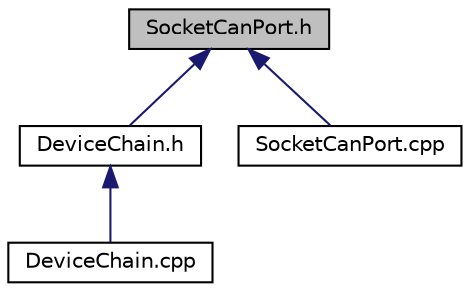 digraph "SocketCanPort.h"
{
  bgcolor="transparent";
  edge [fontname="Helvetica",fontsize="10",labelfontname="Helvetica",labelfontsize="10"];
  node [fontname="Helvetica",fontsize="10",shape=record];
  Node1 [label="SocketCanPort.h",height=0.2,width=0.4,color="black", fillcolor="grey75", style="filled", fontcolor="black"];
  Node1 -> Node2 [dir="back",color="midnightblue",fontsize="10",style="solid"];
  Node2 [label="DeviceChain.h",height=0.2,width=0.4,color="black",URL="$DeviceChain_8h.html"];
  Node2 -> Node3 [dir="back",color="midnightblue",fontsize="10",style="solid"];
  Node3 [label="DeviceChain.cpp",height=0.2,width=0.4,color="black",URL="$DeviceChain_8cpp.html"];
  Node1 -> Node4 [dir="back",color="midnightblue",fontsize="10",style="solid"];
  Node4 [label="SocketCanPort.cpp",height=0.2,width=0.4,color="black",URL="$SocketCanPort_8cpp.html"];
}
